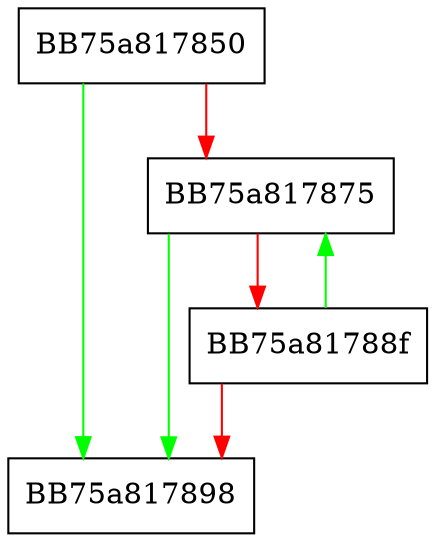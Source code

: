 digraph do_scan_is {
  node [shape="box"];
  graph [splines=ortho];
  BB75a817850 -> BB75a817898 [color="green"];
  BB75a817850 -> BB75a817875 [color="red"];
  BB75a817875 -> BB75a817898 [color="green"];
  BB75a817875 -> BB75a81788f [color="red"];
  BB75a81788f -> BB75a817875 [color="green"];
  BB75a81788f -> BB75a817898 [color="red"];
}